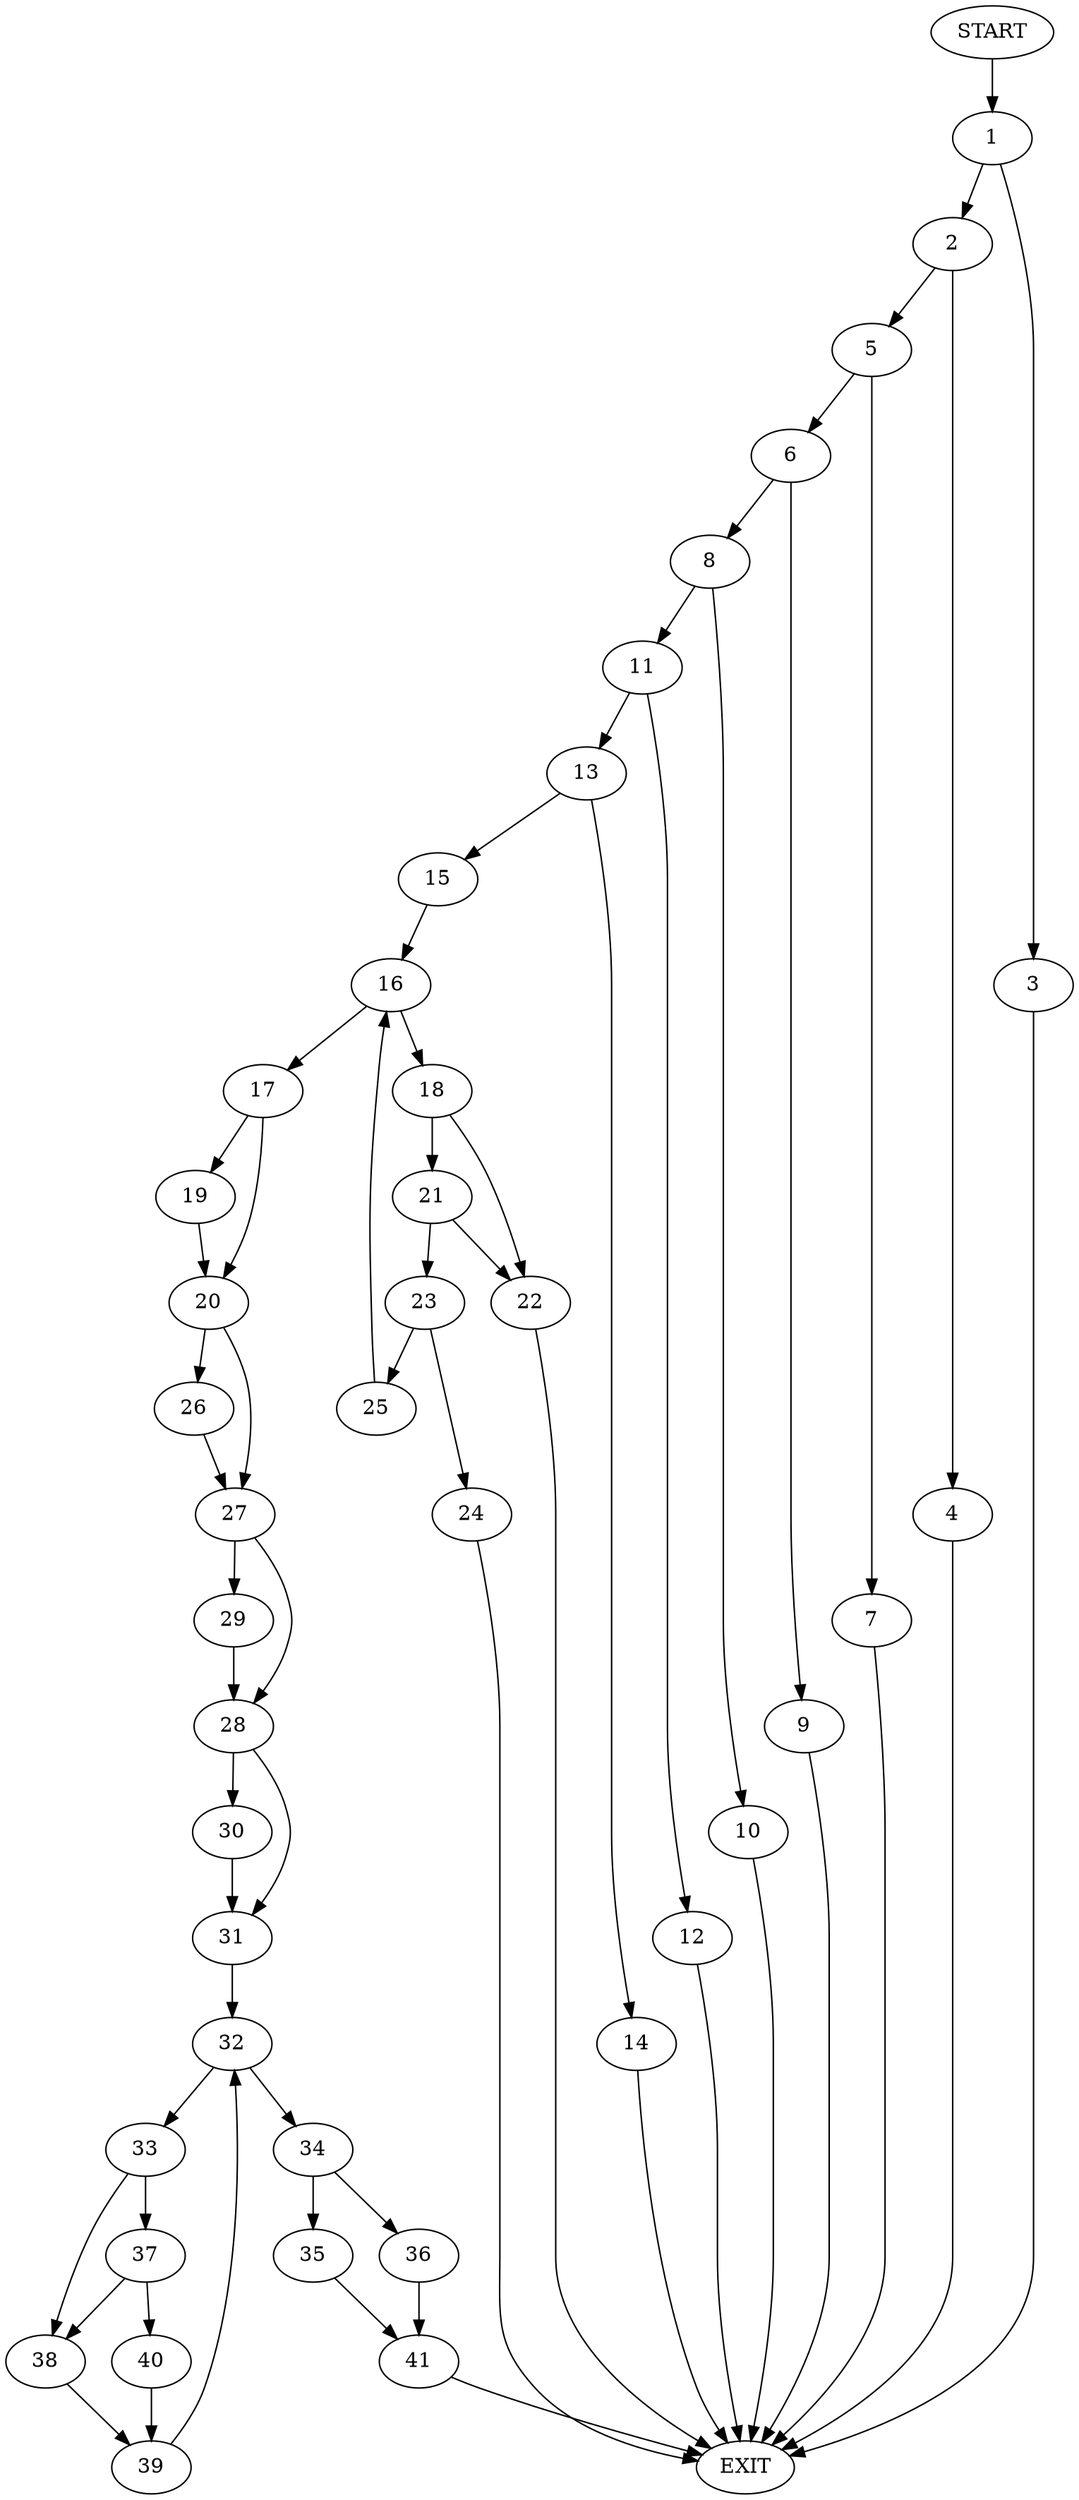 digraph {
0 [label="START"]
42 [label="EXIT"]
0 -> 1
1 -> 2
1 -> 3
3 -> 42
2 -> 4
2 -> 5
4 -> 42
5 -> 6
5 -> 7
7 -> 42
6 -> 8
6 -> 9
9 -> 42
8 -> 10
8 -> 11
10 -> 42
11 -> 12
11 -> 13
13 -> 14
13 -> 15
12 -> 42
14 -> 42
15 -> 16
16 -> 17
16 -> 18
17 -> 19
17 -> 20
18 -> 21
18 -> 22
21 -> 22
21 -> 23
22 -> 42
23 -> 24
23 -> 25
24 -> 42
25 -> 16
20 -> 26
20 -> 27
19 -> 20
26 -> 27
27 -> 28
27 -> 29
29 -> 28
28 -> 30
28 -> 31
31 -> 32
30 -> 31
32 -> 33
32 -> 34
34 -> 35
34 -> 36
33 -> 37
33 -> 38
38 -> 39
37 -> 40
37 -> 38
40 -> 39
39 -> 32
35 -> 41
36 -> 41
41 -> 42
}
